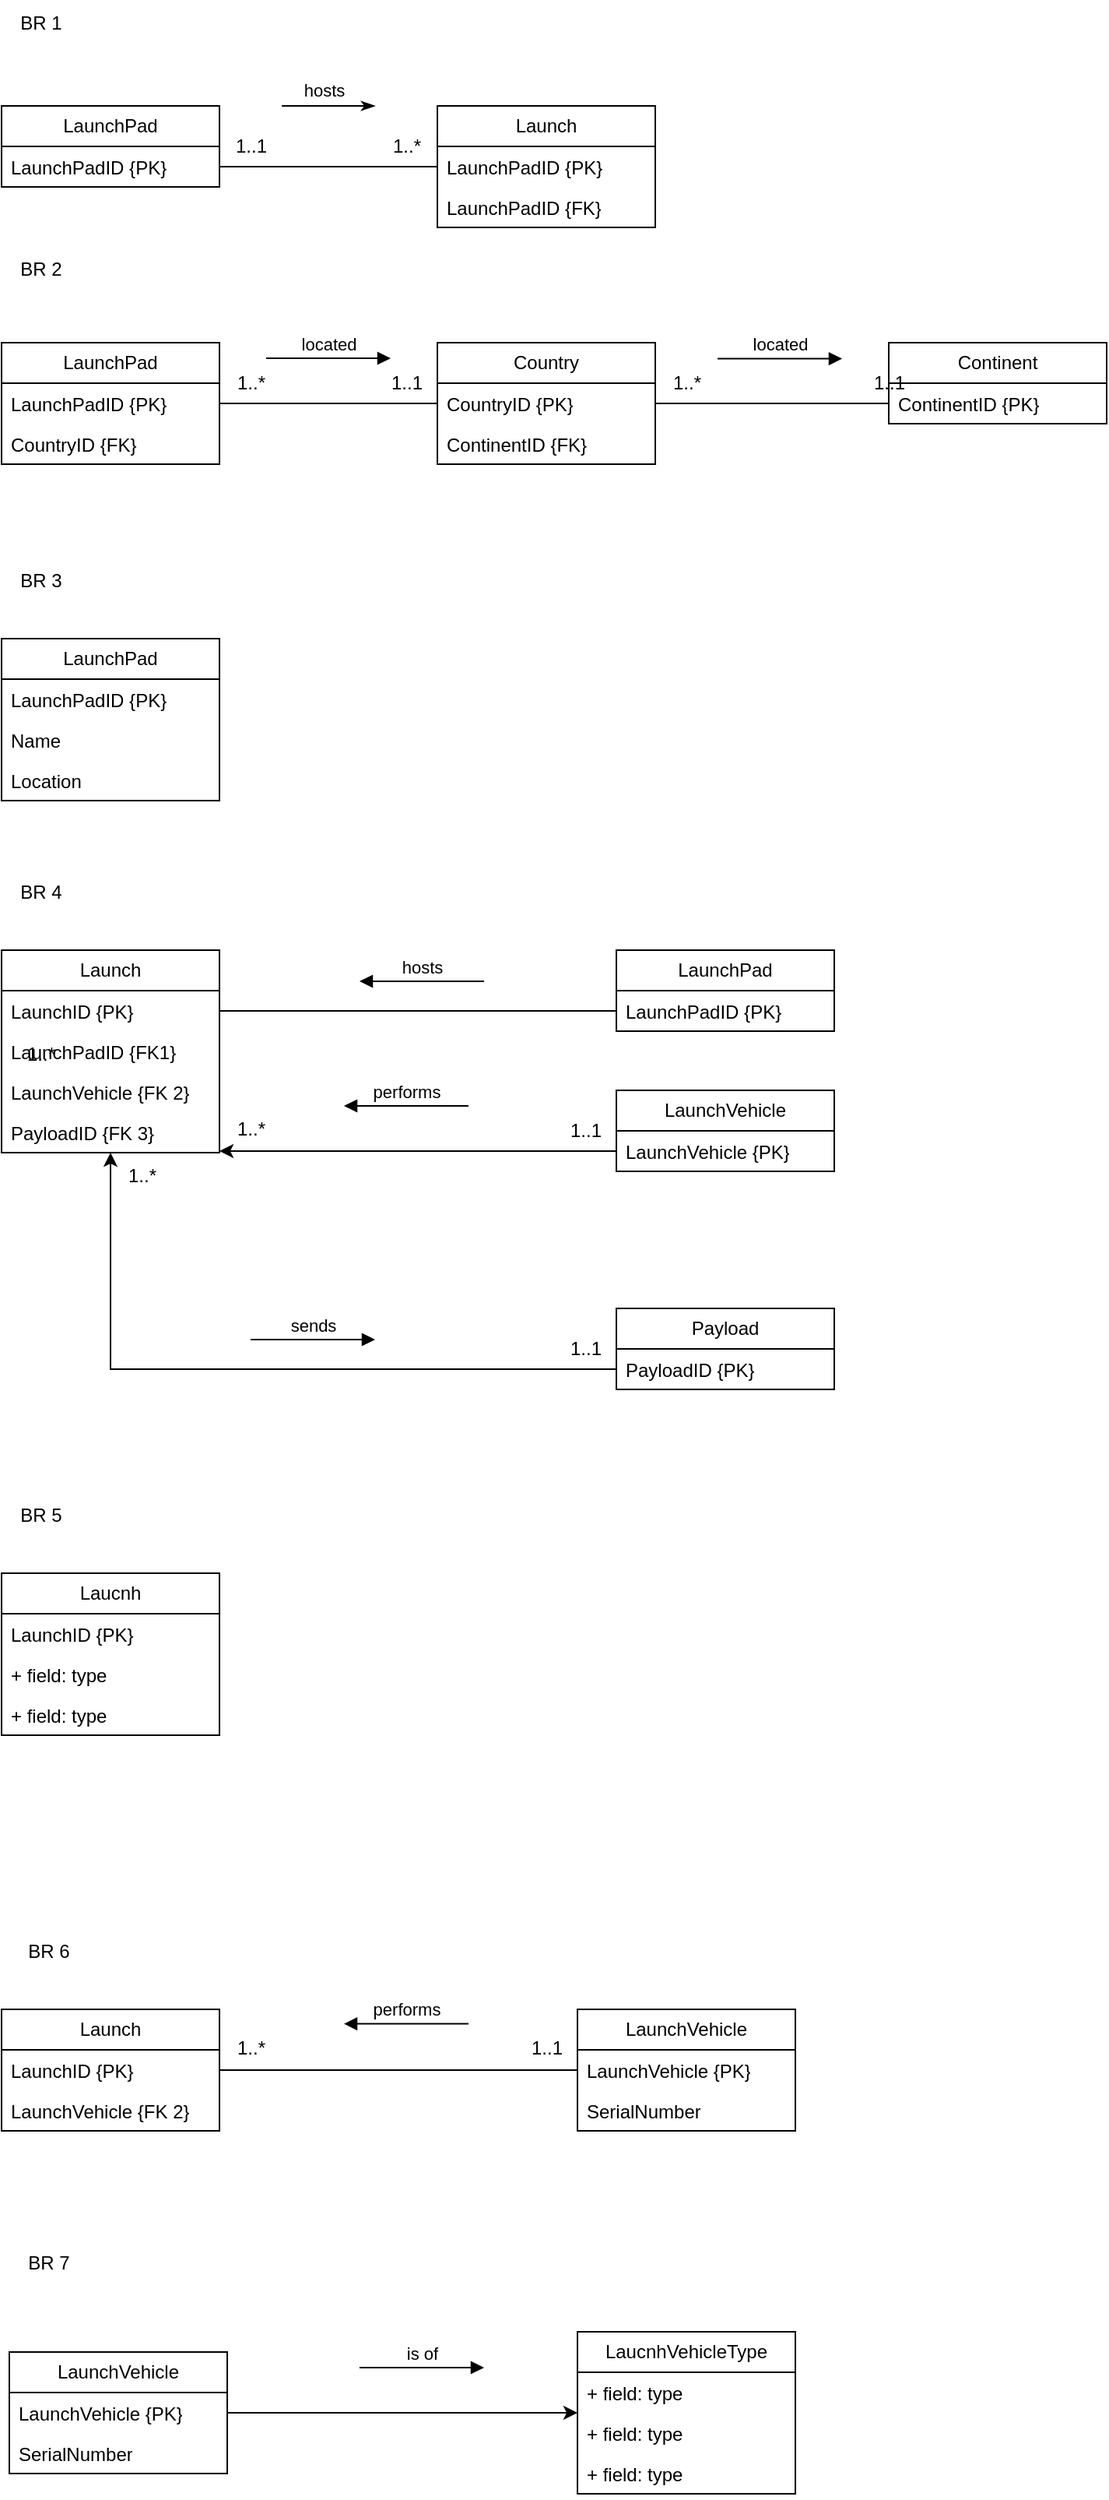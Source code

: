 <mxfile version="24.0.4" type="github">
  <diagram name="Page-1" id="8Xbiz-6GfpVA36QtU5hT">
    <mxGraphModel dx="956" dy="547" grid="1" gridSize="10" guides="1" tooltips="1" connect="1" arrows="1" fold="1" page="1" pageScale="1" pageWidth="850" pageHeight="1100" math="0" shadow="0">
      <root>
        <mxCell id="0" />
        <mxCell id="1" parent="0" />
        <mxCell id="dBbubRWkXQ-3RMF_5VP_-1" value="BR 1" style="text;html=1;align=center;verticalAlign=middle;resizable=0;points=[];autosize=1;strokeColor=none;fillColor=none;" parent="1" vertex="1">
          <mxGeometry x="30" y="20" width="50" height="30" as="geometry" />
        </mxCell>
        <mxCell id="dBbubRWkXQ-3RMF_5VP_-6" value="" style="html=1;rounded=0;endArrow=classicThin;endFill=1;strokeWidth=1;" parent="1" edge="1">
          <mxGeometry width="100" relative="1" as="geometry">
            <mxPoint x="210" y="88" as="sourcePoint" />
            <mxPoint x="270" y="88" as="targetPoint" />
          </mxGeometry>
        </mxCell>
        <mxCell id="dBbubRWkXQ-3RMF_5VP_-7" value="&lt;font style=&quot;font-size: 11px;&quot;&gt;hosts&lt;/font&gt;" style="edgeLabel;html=1;align=center;verticalAlign=middle;resizable=0;points=[];" parent="dBbubRWkXQ-3RMF_5VP_-6" vertex="1" connectable="0">
          <mxGeometry x="-0.095" y="1" relative="1" as="geometry">
            <mxPoint y="-9" as="offset" />
          </mxGeometry>
        </mxCell>
        <mxCell id="DMOndj1VqyQi7XnKbI_9-3" value="LaunchPad" style="swimlane;fontStyle=0;childLayout=stackLayout;horizontal=1;startSize=26;fillColor=none;horizontalStack=0;resizeParent=1;resizeParentMax=0;resizeLast=0;collapsible=1;marginBottom=0;whiteSpace=wrap;html=1;" vertex="1" parent="1">
          <mxGeometry x="30" y="88" width="140" height="52" as="geometry" />
        </mxCell>
        <mxCell id="DMOndj1VqyQi7XnKbI_9-4" value="&lt;span style=&quot;text-align: center; text-wrap: nowrap;&quot;&gt;LaunchPadID {PK}&lt;/span&gt;" style="text;strokeColor=none;fillColor=none;align=left;verticalAlign=top;spacingLeft=4;spacingRight=4;overflow=hidden;rotatable=0;points=[[0,0.5],[1,0.5]];portConstraint=eastwest;whiteSpace=wrap;html=1;" vertex="1" parent="DMOndj1VqyQi7XnKbI_9-3">
          <mxGeometry y="26" width="140" height="26" as="geometry" />
        </mxCell>
        <mxCell id="DMOndj1VqyQi7XnKbI_9-9" value="Launch" style="swimlane;fontStyle=0;childLayout=stackLayout;horizontal=1;startSize=26;fillColor=none;horizontalStack=0;resizeParent=1;resizeParentMax=0;resizeLast=0;collapsible=1;marginBottom=0;whiteSpace=wrap;html=1;" vertex="1" parent="1">
          <mxGeometry x="310" y="88" width="140" height="78" as="geometry" />
        </mxCell>
        <mxCell id="DMOndj1VqyQi7XnKbI_9-10" value="&lt;span style=&quot;text-align: center; text-wrap: nowrap;&quot;&gt;LaunchPadID {PK}&lt;/span&gt;" style="text;strokeColor=none;fillColor=none;align=left;verticalAlign=top;spacingLeft=4;spacingRight=4;overflow=hidden;rotatable=0;points=[[0,0.5],[1,0.5]];portConstraint=eastwest;whiteSpace=wrap;html=1;" vertex="1" parent="DMOndj1VqyQi7XnKbI_9-9">
          <mxGeometry y="26" width="140" height="26" as="geometry" />
        </mxCell>
        <mxCell id="DMOndj1VqyQi7XnKbI_9-14" value="&lt;span style=&quot;text-align: center; text-wrap: nowrap;&quot;&gt;LaunchPadID {FK}&lt;/span&gt;" style="text;strokeColor=none;fillColor=none;align=left;verticalAlign=top;spacingLeft=4;spacingRight=4;overflow=hidden;rotatable=0;points=[[0,0.5],[1,0.5]];portConstraint=eastwest;whiteSpace=wrap;html=1;" vertex="1" parent="DMOndj1VqyQi7XnKbI_9-9">
          <mxGeometry y="52" width="140" height="26" as="geometry" />
        </mxCell>
        <mxCell id="DMOndj1VqyQi7XnKbI_9-15" value="LaunchPad" style="swimlane;fontStyle=0;childLayout=stackLayout;horizontal=1;startSize=26;fillColor=none;horizontalStack=0;resizeParent=1;resizeParentMax=0;resizeLast=0;collapsible=1;marginBottom=0;whiteSpace=wrap;html=1;" vertex="1" parent="1">
          <mxGeometry x="30" y="240" width="140" height="78" as="geometry" />
        </mxCell>
        <mxCell id="DMOndj1VqyQi7XnKbI_9-16" value="LaunchPadID {PK}" style="text;strokeColor=none;fillColor=none;align=left;verticalAlign=top;spacingLeft=4;spacingRight=4;overflow=hidden;rotatable=0;points=[[0,0.5],[1,0.5]];portConstraint=eastwest;whiteSpace=wrap;html=1;" vertex="1" parent="DMOndj1VqyQi7XnKbI_9-15">
          <mxGeometry y="26" width="140" height="26" as="geometry" />
        </mxCell>
        <mxCell id="DMOndj1VqyQi7XnKbI_9-34" value="CountryID {FK}" style="text;strokeColor=none;fillColor=none;align=left;verticalAlign=top;spacingLeft=4;spacingRight=4;overflow=hidden;rotatable=0;points=[[0,0.5],[1,0.5]];portConstraint=eastwest;whiteSpace=wrap;html=1;" vertex="1" parent="DMOndj1VqyQi7XnKbI_9-15">
          <mxGeometry y="52" width="140" height="26" as="geometry" />
        </mxCell>
        <mxCell id="DMOndj1VqyQi7XnKbI_9-19" value="BR 2" style="text;html=1;align=center;verticalAlign=middle;resizable=0;points=[];autosize=1;strokeColor=none;fillColor=none;" vertex="1" parent="1">
          <mxGeometry x="30" y="178" width="50" height="30" as="geometry" />
        </mxCell>
        <mxCell id="DMOndj1VqyQi7XnKbI_9-20" value="Country" style="swimlane;fontStyle=0;childLayout=stackLayout;horizontal=1;startSize=26;fillColor=none;horizontalStack=0;resizeParent=1;resizeParentMax=0;resizeLast=0;collapsible=1;marginBottom=0;whiteSpace=wrap;html=1;" vertex="1" parent="1">
          <mxGeometry x="310" y="240" width="140" height="78" as="geometry" />
        </mxCell>
        <mxCell id="DMOndj1VqyQi7XnKbI_9-21" value="CountryID {PK}" style="text;strokeColor=none;fillColor=none;align=left;verticalAlign=top;spacingLeft=4;spacingRight=4;overflow=hidden;rotatable=0;points=[[0,0.5],[1,0.5]];portConstraint=eastwest;whiteSpace=wrap;html=1;" vertex="1" parent="DMOndj1VqyQi7XnKbI_9-20">
          <mxGeometry y="26" width="140" height="26" as="geometry" />
        </mxCell>
        <mxCell id="DMOndj1VqyQi7XnKbI_9-35" value="ContinentID {FK}" style="text;strokeColor=none;fillColor=none;align=left;verticalAlign=top;spacingLeft=4;spacingRight=4;overflow=hidden;rotatable=0;points=[[0,0.5],[1,0.5]];portConstraint=eastwest;whiteSpace=wrap;html=1;" vertex="1" parent="DMOndj1VqyQi7XnKbI_9-20">
          <mxGeometry y="52" width="140" height="26" as="geometry" />
        </mxCell>
        <mxCell id="DMOndj1VqyQi7XnKbI_9-24" value="Continent" style="swimlane;fontStyle=0;childLayout=stackLayout;horizontal=1;startSize=26;fillColor=none;horizontalStack=0;resizeParent=1;resizeParentMax=0;resizeLast=0;collapsible=1;marginBottom=0;whiteSpace=wrap;html=1;" vertex="1" parent="1">
          <mxGeometry x="600" y="240" width="140" height="52" as="geometry" />
        </mxCell>
        <mxCell id="DMOndj1VqyQi7XnKbI_9-25" value="ContinentID {PK}" style="text;strokeColor=none;fillColor=none;align=left;verticalAlign=top;spacingLeft=4;spacingRight=4;overflow=hidden;rotatable=0;points=[[0,0.5],[1,0.5]];portConstraint=eastwest;whiteSpace=wrap;html=1;" vertex="1" parent="DMOndj1VqyQi7XnKbI_9-24">
          <mxGeometry y="26" width="140" height="26" as="geometry" />
        </mxCell>
        <mxCell id="DMOndj1VqyQi7XnKbI_9-28" value="located" style="html=1;verticalAlign=bottom;endArrow=block;curved=0;rounded=0;" edge="1" parent="1">
          <mxGeometry width="80" relative="1" as="geometry">
            <mxPoint x="200" y="250" as="sourcePoint" />
            <mxPoint x="280" y="250" as="targetPoint" />
          </mxGeometry>
        </mxCell>
        <mxCell id="DMOndj1VqyQi7XnKbI_9-29" value="located" style="html=1;verticalAlign=bottom;endArrow=block;curved=0;rounded=0;" edge="1" parent="1">
          <mxGeometry width="80" relative="1" as="geometry">
            <mxPoint x="490" y="250.31" as="sourcePoint" />
            <mxPoint x="570" y="250.31" as="targetPoint" />
          </mxGeometry>
        </mxCell>
        <mxCell id="DMOndj1VqyQi7XnKbI_9-31" style="edgeStyle=orthogonalEdgeStyle;rounded=0;orthogonalLoop=1;jettySize=auto;html=1;entryX=0;entryY=0.5;entryDx=0;entryDy=0;endArrow=none;endFill=0;" edge="1" parent="1" source="DMOndj1VqyQi7XnKbI_9-4" target="DMOndj1VqyQi7XnKbI_9-10">
          <mxGeometry relative="1" as="geometry" />
        </mxCell>
        <mxCell id="DMOndj1VqyQi7XnKbI_9-32" value="1..1" style="text;html=1;align=center;verticalAlign=middle;resizable=0;points=[];autosize=1;strokeColor=none;fillColor=none;" vertex="1" parent="1">
          <mxGeometry x="170" y="99" width="40" height="30" as="geometry" />
        </mxCell>
        <mxCell id="DMOndj1VqyQi7XnKbI_9-33" value="1..*" style="text;html=1;align=center;verticalAlign=middle;resizable=0;points=[];autosize=1;strokeColor=none;fillColor=none;" vertex="1" parent="1">
          <mxGeometry x="270" y="99" width="40" height="30" as="geometry" />
        </mxCell>
        <mxCell id="DMOndj1VqyQi7XnKbI_9-36" style="edgeStyle=orthogonalEdgeStyle;rounded=0;orthogonalLoop=1;jettySize=auto;html=1;entryX=0;entryY=0.5;entryDx=0;entryDy=0;endArrow=none;endFill=0;" edge="1" parent="1" source="DMOndj1VqyQi7XnKbI_9-16" target="DMOndj1VqyQi7XnKbI_9-21">
          <mxGeometry relative="1" as="geometry" />
        </mxCell>
        <mxCell id="DMOndj1VqyQi7XnKbI_9-37" style="edgeStyle=orthogonalEdgeStyle;rounded=0;orthogonalLoop=1;jettySize=auto;html=1;endArrow=none;endFill=0;" edge="1" parent="1" source="DMOndj1VqyQi7XnKbI_9-21" target="DMOndj1VqyQi7XnKbI_9-25">
          <mxGeometry relative="1" as="geometry" />
        </mxCell>
        <mxCell id="DMOndj1VqyQi7XnKbI_9-39" value="BR 3" style="text;html=1;align=center;verticalAlign=middle;resizable=0;points=[];autosize=1;strokeColor=none;fillColor=none;" vertex="1" parent="1">
          <mxGeometry x="30" y="378" width="50" height="30" as="geometry" />
        </mxCell>
        <mxCell id="DMOndj1VqyQi7XnKbI_9-40" value="LaunchPad" style="swimlane;fontStyle=0;childLayout=stackLayout;horizontal=1;startSize=26;fillColor=none;horizontalStack=0;resizeParent=1;resizeParentMax=0;resizeLast=0;collapsible=1;marginBottom=0;whiteSpace=wrap;html=1;" vertex="1" parent="1">
          <mxGeometry x="30" y="430" width="140" height="104" as="geometry" />
        </mxCell>
        <mxCell id="DMOndj1VqyQi7XnKbI_9-41" value="LaunchPadID {PK}" style="text;strokeColor=none;fillColor=none;align=left;verticalAlign=top;spacingLeft=4;spacingRight=4;overflow=hidden;rotatable=0;points=[[0,0.5],[1,0.5]];portConstraint=eastwest;whiteSpace=wrap;html=1;" vertex="1" parent="DMOndj1VqyQi7XnKbI_9-40">
          <mxGeometry y="26" width="140" height="26" as="geometry" />
        </mxCell>
        <mxCell id="DMOndj1VqyQi7XnKbI_9-42" value="Name" style="text;strokeColor=none;fillColor=none;align=left;verticalAlign=top;spacingLeft=4;spacingRight=4;overflow=hidden;rotatable=0;points=[[0,0.5],[1,0.5]];portConstraint=eastwest;whiteSpace=wrap;html=1;" vertex="1" parent="DMOndj1VqyQi7XnKbI_9-40">
          <mxGeometry y="52" width="140" height="26" as="geometry" />
        </mxCell>
        <mxCell id="DMOndj1VqyQi7XnKbI_9-43" value="Location" style="text;strokeColor=none;fillColor=none;align=left;verticalAlign=top;spacingLeft=4;spacingRight=4;overflow=hidden;rotatable=0;points=[[0,0.5],[1,0.5]];portConstraint=eastwest;whiteSpace=wrap;html=1;" vertex="1" parent="DMOndj1VqyQi7XnKbI_9-40">
          <mxGeometry y="78" width="140" height="26" as="geometry" />
        </mxCell>
        <mxCell id="DMOndj1VqyQi7XnKbI_9-44" value="1..*" style="text;html=1;align=center;verticalAlign=middle;resizable=0;points=[];autosize=1;strokeColor=none;fillColor=none;" vertex="1" parent="1">
          <mxGeometry x="170" y="251" width="40" height="30" as="geometry" />
        </mxCell>
        <mxCell id="DMOndj1VqyQi7XnKbI_9-45" value="1..1" style="text;html=1;align=center;verticalAlign=middle;resizable=0;points=[];autosize=1;strokeColor=none;fillColor=none;" vertex="1" parent="1">
          <mxGeometry x="270" y="251" width="40" height="30" as="geometry" />
        </mxCell>
        <mxCell id="DMOndj1VqyQi7XnKbI_9-46" value="1..*" style="text;html=1;align=center;verticalAlign=middle;resizable=0;points=[];autosize=1;strokeColor=none;fillColor=none;" vertex="1" parent="1">
          <mxGeometry x="450" y="251" width="40" height="30" as="geometry" />
        </mxCell>
        <mxCell id="DMOndj1VqyQi7XnKbI_9-47" value="1..1" style="text;html=1;align=center;verticalAlign=middle;resizable=0;points=[];autosize=1;strokeColor=none;fillColor=none;" vertex="1" parent="1">
          <mxGeometry x="580" y="251" width="40" height="30" as="geometry" />
        </mxCell>
        <mxCell id="DMOndj1VqyQi7XnKbI_9-48" value="BR 4" style="text;html=1;align=center;verticalAlign=middle;resizable=0;points=[];autosize=1;strokeColor=none;fillColor=none;" vertex="1" parent="1">
          <mxGeometry x="30" y="578" width="50" height="30" as="geometry" />
        </mxCell>
        <mxCell id="DMOndj1VqyQi7XnKbI_9-49" value="Launch" style="swimlane;fontStyle=0;childLayout=stackLayout;horizontal=1;startSize=26;fillColor=none;horizontalStack=0;resizeParent=1;resizeParentMax=0;resizeLast=0;collapsible=1;marginBottom=0;whiteSpace=wrap;html=1;" vertex="1" parent="1">
          <mxGeometry x="30" y="630" width="140" height="130" as="geometry" />
        </mxCell>
        <mxCell id="DMOndj1VqyQi7XnKbI_9-50" value="LaunchID {PK}" style="text;strokeColor=none;fillColor=none;align=left;verticalAlign=top;spacingLeft=4;spacingRight=4;overflow=hidden;rotatable=0;points=[[0,0.5],[1,0.5]];portConstraint=eastwest;whiteSpace=wrap;html=1;" vertex="1" parent="DMOndj1VqyQi7XnKbI_9-49">
          <mxGeometry y="26" width="140" height="26" as="geometry" />
        </mxCell>
        <mxCell id="DMOndj1VqyQi7XnKbI_9-75" value="LaunchPadID {FK1}" style="text;strokeColor=none;fillColor=none;align=left;verticalAlign=top;spacingLeft=4;spacingRight=4;overflow=hidden;rotatable=0;points=[[0,0.5],[1,0.5]];portConstraint=eastwest;whiteSpace=wrap;html=1;" vertex="1" parent="DMOndj1VqyQi7XnKbI_9-49">
          <mxGeometry y="52" width="140" height="26" as="geometry" />
        </mxCell>
        <mxCell id="DMOndj1VqyQi7XnKbI_9-79" value="LaunchVehicle {FK 2}" style="text;strokeColor=none;fillColor=none;align=left;verticalAlign=top;spacingLeft=4;spacingRight=4;overflow=hidden;rotatable=0;points=[[0,0.5],[1,0.5]];portConstraint=eastwest;whiteSpace=wrap;html=1;" vertex="1" parent="DMOndj1VqyQi7XnKbI_9-49">
          <mxGeometry y="78" width="140" height="26" as="geometry" />
        </mxCell>
        <mxCell id="DMOndj1VqyQi7XnKbI_9-80" value="PayloadID {FK 3}" style="text;strokeColor=none;fillColor=none;align=left;verticalAlign=top;spacingLeft=4;spacingRight=4;overflow=hidden;rotatable=0;points=[[0,0.5],[1,0.5]];portConstraint=eastwest;whiteSpace=wrap;html=1;" vertex="1" parent="DMOndj1VqyQi7XnKbI_9-49">
          <mxGeometry y="104" width="140" height="26" as="geometry" />
        </mxCell>
        <mxCell id="DMOndj1VqyQi7XnKbI_9-53" value="LaunchVehicle" style="swimlane;fontStyle=0;childLayout=stackLayout;horizontal=1;startSize=26;fillColor=none;horizontalStack=0;resizeParent=1;resizeParentMax=0;resizeLast=0;collapsible=1;marginBottom=0;whiteSpace=wrap;html=1;" vertex="1" parent="1">
          <mxGeometry x="425" y="720" width="140" height="52" as="geometry" />
        </mxCell>
        <mxCell id="DMOndj1VqyQi7XnKbI_9-54" value="LaunchVehicle {PK}" style="text;strokeColor=none;fillColor=none;align=left;verticalAlign=top;spacingLeft=4;spacingRight=4;overflow=hidden;rotatable=0;points=[[0,0.5],[1,0.5]];portConstraint=eastwest;whiteSpace=wrap;html=1;" vertex="1" parent="DMOndj1VqyQi7XnKbI_9-53">
          <mxGeometry y="26" width="140" height="26" as="geometry" />
        </mxCell>
        <mxCell id="DMOndj1VqyQi7XnKbI_9-57" value="Payload" style="swimlane;fontStyle=0;childLayout=stackLayout;horizontal=1;startSize=26;fillColor=none;horizontalStack=0;resizeParent=1;resizeParentMax=0;resizeLast=0;collapsible=1;marginBottom=0;whiteSpace=wrap;html=1;" vertex="1" parent="1">
          <mxGeometry x="425" y="860" width="140" height="52" as="geometry" />
        </mxCell>
        <mxCell id="DMOndj1VqyQi7XnKbI_9-58" value="PayloadID {PK}" style="text;strokeColor=none;fillColor=none;align=left;verticalAlign=top;spacingLeft=4;spacingRight=4;overflow=hidden;rotatable=0;points=[[0,0.5],[1,0.5]];portConstraint=eastwest;whiteSpace=wrap;html=1;" vertex="1" parent="DMOndj1VqyQi7XnKbI_9-57">
          <mxGeometry y="26" width="140" height="26" as="geometry" />
        </mxCell>
        <mxCell id="DMOndj1VqyQi7XnKbI_9-61" value="LaunchPad" style="swimlane;fontStyle=0;childLayout=stackLayout;horizontal=1;startSize=26;fillColor=none;horizontalStack=0;resizeParent=1;resizeParentMax=0;resizeLast=0;collapsible=1;marginBottom=0;whiteSpace=wrap;html=1;" vertex="1" parent="1">
          <mxGeometry x="425" y="630" width="140" height="52" as="geometry" />
        </mxCell>
        <mxCell id="DMOndj1VqyQi7XnKbI_9-62" value="LaunchPadID {PK}" style="text;strokeColor=none;fillColor=none;align=left;verticalAlign=top;spacingLeft=4;spacingRight=4;overflow=hidden;rotatable=0;points=[[0,0.5],[1,0.5]];portConstraint=eastwest;whiteSpace=wrap;html=1;" vertex="1" parent="DMOndj1VqyQi7XnKbI_9-61">
          <mxGeometry y="26" width="140" height="26" as="geometry" />
        </mxCell>
        <mxCell id="DMOndj1VqyQi7XnKbI_9-65" style="edgeStyle=orthogonalEdgeStyle;rounded=0;orthogonalLoop=1;jettySize=auto;html=1;entryX=0;entryY=0.5;entryDx=0;entryDy=0;endArrow=none;endFill=0;" edge="1" parent="1" source="DMOndj1VqyQi7XnKbI_9-50" target="DMOndj1VqyQi7XnKbI_9-62">
          <mxGeometry relative="1" as="geometry" />
        </mxCell>
        <mxCell id="DMOndj1VqyQi7XnKbI_9-66" value="performs" style="html=1;verticalAlign=bottom;endArrow=block;curved=0;rounded=0;" edge="1" parent="1">
          <mxGeometry width="80" relative="1" as="geometry">
            <mxPoint x="330" y="730" as="sourcePoint" />
            <mxPoint x="250" y="730" as="targetPoint" />
          </mxGeometry>
        </mxCell>
        <mxCell id="DMOndj1VqyQi7XnKbI_9-70" value="1..1" style="text;html=1;align=center;verticalAlign=middle;resizable=0;points=[];autosize=1;strokeColor=none;fillColor=none;" vertex="1" parent="1">
          <mxGeometry x="385" y="731" width="40" height="30" as="geometry" />
        </mxCell>
        <mxCell id="DMOndj1VqyQi7XnKbI_9-71" value="1..*" style="text;html=1;align=center;verticalAlign=middle;resizable=0;points=[];autosize=1;strokeColor=none;fillColor=none;" vertex="1" parent="1">
          <mxGeometry x="170" y="730" width="40" height="30" as="geometry" />
        </mxCell>
        <mxCell id="DMOndj1VqyQi7XnKbI_9-72" value="sends" style="html=1;verticalAlign=bottom;endArrow=block;curved=0;rounded=0;" edge="1" parent="1">
          <mxGeometry width="80" relative="1" as="geometry">
            <mxPoint x="190" y="880" as="sourcePoint" />
            <mxPoint x="270" y="880" as="targetPoint" />
          </mxGeometry>
        </mxCell>
        <mxCell id="DMOndj1VqyQi7XnKbI_9-73" value="1..1" style="text;html=1;align=center;verticalAlign=middle;resizable=0;points=[];autosize=1;strokeColor=none;fillColor=none;" vertex="1" parent="1">
          <mxGeometry x="385" y="871" width="40" height="30" as="geometry" />
        </mxCell>
        <mxCell id="DMOndj1VqyQi7XnKbI_9-74" value="1..*" style="text;html=1;align=center;verticalAlign=middle;resizable=0;points=[];autosize=1;strokeColor=none;fillColor=none;" vertex="1" parent="1">
          <mxGeometry x="35" y="682" width="40" height="30" as="geometry" />
        </mxCell>
        <mxCell id="DMOndj1VqyQi7XnKbI_9-81" style="edgeStyle=orthogonalEdgeStyle;rounded=0;orthogonalLoop=1;jettySize=auto;html=1;" edge="1" parent="1" source="DMOndj1VqyQi7XnKbI_9-54" target="DMOndj1VqyQi7XnKbI_9-49">
          <mxGeometry relative="1" as="geometry">
            <Array as="points">
              <mxPoint x="240" y="759" />
              <mxPoint x="240" y="759" />
            </Array>
          </mxGeometry>
        </mxCell>
        <mxCell id="DMOndj1VqyQi7XnKbI_9-82" style="edgeStyle=orthogonalEdgeStyle;rounded=0;orthogonalLoop=1;jettySize=auto;html=1;" edge="1" parent="1" source="DMOndj1VqyQi7XnKbI_9-58" target="DMOndj1VqyQi7XnKbI_9-49">
          <mxGeometry relative="1" as="geometry" />
        </mxCell>
        <mxCell id="DMOndj1VqyQi7XnKbI_9-83" value="1..*" style="text;html=1;align=center;verticalAlign=middle;resizable=0;points=[];autosize=1;strokeColor=none;fillColor=none;" vertex="1" parent="1">
          <mxGeometry x="100" y="760" width="40" height="30" as="geometry" />
        </mxCell>
        <mxCell id="DMOndj1VqyQi7XnKbI_9-84" value="BR 5" style="text;html=1;align=center;verticalAlign=middle;resizable=0;points=[];autosize=1;strokeColor=none;fillColor=none;" vertex="1" parent="1">
          <mxGeometry x="30" y="978" width="50" height="30" as="geometry" />
        </mxCell>
        <mxCell id="DMOndj1VqyQi7XnKbI_9-85" value="Laucnh" style="swimlane;fontStyle=0;childLayout=stackLayout;horizontal=1;startSize=26;fillColor=none;horizontalStack=0;resizeParent=1;resizeParentMax=0;resizeLast=0;collapsible=1;marginBottom=0;whiteSpace=wrap;html=1;" vertex="1" parent="1">
          <mxGeometry x="30" y="1030" width="140" height="104" as="geometry" />
        </mxCell>
        <mxCell id="DMOndj1VqyQi7XnKbI_9-86" value="LaunchID {PK}" style="text;strokeColor=none;fillColor=none;align=left;verticalAlign=top;spacingLeft=4;spacingRight=4;overflow=hidden;rotatable=0;points=[[0,0.5],[1,0.5]];portConstraint=eastwest;whiteSpace=wrap;html=1;" vertex="1" parent="DMOndj1VqyQi7XnKbI_9-85">
          <mxGeometry y="26" width="140" height="26" as="geometry" />
        </mxCell>
        <mxCell id="DMOndj1VqyQi7XnKbI_9-87" value="+ field: type" style="text;strokeColor=none;fillColor=none;align=left;verticalAlign=top;spacingLeft=4;spacingRight=4;overflow=hidden;rotatable=0;points=[[0,0.5],[1,0.5]];portConstraint=eastwest;whiteSpace=wrap;html=1;" vertex="1" parent="DMOndj1VqyQi7XnKbI_9-85">
          <mxGeometry y="52" width="140" height="26" as="geometry" />
        </mxCell>
        <mxCell id="DMOndj1VqyQi7XnKbI_9-88" value="+ field: type" style="text;strokeColor=none;fillColor=none;align=left;verticalAlign=top;spacingLeft=4;spacingRight=4;overflow=hidden;rotatable=0;points=[[0,0.5],[1,0.5]];portConstraint=eastwest;whiteSpace=wrap;html=1;" vertex="1" parent="DMOndj1VqyQi7XnKbI_9-85">
          <mxGeometry y="78" width="140" height="26" as="geometry" />
        </mxCell>
        <mxCell id="DMOndj1VqyQi7XnKbI_9-89" value="hosts" style="html=1;verticalAlign=bottom;endArrow=block;curved=0;rounded=0;" edge="1" parent="1">
          <mxGeometry width="80" relative="1" as="geometry">
            <mxPoint x="340" y="650" as="sourcePoint" />
            <mxPoint x="260" y="650" as="targetPoint" />
          </mxGeometry>
        </mxCell>
        <mxCell id="DMOndj1VqyQi7XnKbI_9-90" value="BR 6" style="text;html=1;align=center;verticalAlign=middle;resizable=0;points=[];autosize=1;strokeColor=none;fillColor=none;" vertex="1" parent="1">
          <mxGeometry x="35" y="1258" width="50" height="30" as="geometry" />
        </mxCell>
        <mxCell id="DMOndj1VqyQi7XnKbI_9-91" value="Launch" style="swimlane;fontStyle=0;childLayout=stackLayout;horizontal=1;startSize=26;fillColor=none;horizontalStack=0;resizeParent=1;resizeParentMax=0;resizeLast=0;collapsible=1;marginBottom=0;whiteSpace=wrap;html=1;" vertex="1" parent="1">
          <mxGeometry x="30" y="1310" width="140" height="78" as="geometry" />
        </mxCell>
        <mxCell id="DMOndj1VqyQi7XnKbI_9-92" value="LaunchID {PK}" style="text;strokeColor=none;fillColor=none;align=left;verticalAlign=top;spacingLeft=4;spacingRight=4;overflow=hidden;rotatable=0;points=[[0,0.5],[1,0.5]];portConstraint=eastwest;whiteSpace=wrap;html=1;" vertex="1" parent="DMOndj1VqyQi7XnKbI_9-91">
          <mxGeometry y="26" width="140" height="26" as="geometry" />
        </mxCell>
        <mxCell id="DMOndj1VqyQi7XnKbI_9-94" value="LaunchVehicle {FK 2}" style="text;strokeColor=none;fillColor=none;align=left;verticalAlign=top;spacingLeft=4;spacingRight=4;overflow=hidden;rotatable=0;points=[[0,0.5],[1,0.5]];portConstraint=eastwest;whiteSpace=wrap;html=1;" vertex="1" parent="DMOndj1VqyQi7XnKbI_9-91">
          <mxGeometry y="52" width="140" height="26" as="geometry" />
        </mxCell>
        <mxCell id="DMOndj1VqyQi7XnKbI_9-98" style="edgeStyle=orthogonalEdgeStyle;rounded=0;orthogonalLoop=1;jettySize=auto;html=1;endArrow=none;endFill=0;" edge="1" parent="1" source="DMOndj1VqyQi7XnKbI_9-96" target="DMOndj1VqyQi7XnKbI_9-91">
          <mxGeometry relative="1" as="geometry" />
        </mxCell>
        <mxCell id="DMOndj1VqyQi7XnKbI_9-96" value="LaunchVehicle" style="swimlane;fontStyle=0;childLayout=stackLayout;horizontal=1;startSize=26;fillColor=none;horizontalStack=0;resizeParent=1;resizeParentMax=0;resizeLast=0;collapsible=1;marginBottom=0;whiteSpace=wrap;html=1;" vertex="1" parent="1">
          <mxGeometry x="400" y="1310" width="140" height="78" as="geometry" />
        </mxCell>
        <mxCell id="DMOndj1VqyQi7XnKbI_9-97" value="LaunchVehicle {PK}" style="text;strokeColor=none;fillColor=none;align=left;verticalAlign=top;spacingLeft=4;spacingRight=4;overflow=hidden;rotatable=0;points=[[0,0.5],[1,0.5]];portConstraint=eastwest;whiteSpace=wrap;html=1;" vertex="1" parent="DMOndj1VqyQi7XnKbI_9-96">
          <mxGeometry y="26" width="140" height="26" as="geometry" />
        </mxCell>
        <mxCell id="DMOndj1VqyQi7XnKbI_9-99" value="SerialNumber" style="text;strokeColor=none;fillColor=none;align=left;verticalAlign=top;spacingLeft=4;spacingRight=4;overflow=hidden;rotatable=0;points=[[0,0.5],[1,0.5]];portConstraint=eastwest;whiteSpace=wrap;html=1;" vertex="1" parent="DMOndj1VqyQi7XnKbI_9-96">
          <mxGeometry y="52" width="140" height="26" as="geometry" />
        </mxCell>
        <mxCell id="DMOndj1VqyQi7XnKbI_9-100" value="performs" style="html=1;verticalAlign=bottom;endArrow=block;curved=0;rounded=0;" edge="1" parent="1">
          <mxGeometry width="80" relative="1" as="geometry">
            <mxPoint x="330" y="1319.31" as="sourcePoint" />
            <mxPoint x="250" y="1319.31" as="targetPoint" />
          </mxGeometry>
        </mxCell>
        <mxCell id="DMOndj1VqyQi7XnKbI_9-101" value="1..1" style="text;html=1;align=center;verticalAlign=middle;resizable=0;points=[];autosize=1;strokeColor=none;fillColor=none;" vertex="1" parent="1">
          <mxGeometry x="360" y="1320" width="40" height="30" as="geometry" />
        </mxCell>
        <mxCell id="DMOndj1VqyQi7XnKbI_9-102" value="1..*" style="text;html=1;align=center;verticalAlign=middle;resizable=0;points=[];autosize=1;strokeColor=none;fillColor=none;" vertex="1" parent="1">
          <mxGeometry x="170" y="1320" width="40" height="30" as="geometry" />
        </mxCell>
        <mxCell id="DMOndj1VqyQi7XnKbI_9-103" value="BR 7" style="text;html=1;align=center;verticalAlign=middle;resizable=0;points=[];autosize=1;strokeColor=none;fillColor=none;" vertex="1" parent="1">
          <mxGeometry x="35" y="1458" width="50" height="30" as="geometry" />
        </mxCell>
        <mxCell id="DMOndj1VqyQi7XnKbI_9-116" value="LaunchVehicle" style="swimlane;fontStyle=0;childLayout=stackLayout;horizontal=1;startSize=26;fillColor=none;horizontalStack=0;resizeParent=1;resizeParentMax=0;resizeLast=0;collapsible=1;marginBottom=0;whiteSpace=wrap;html=1;" vertex="1" parent="1">
          <mxGeometry x="35" y="1530" width="140" height="78" as="geometry" />
        </mxCell>
        <mxCell id="DMOndj1VqyQi7XnKbI_9-117" value="LaunchVehicle {PK}" style="text;strokeColor=none;fillColor=none;align=left;verticalAlign=top;spacingLeft=4;spacingRight=4;overflow=hidden;rotatable=0;points=[[0,0.5],[1,0.5]];portConstraint=eastwest;whiteSpace=wrap;html=1;" vertex="1" parent="DMOndj1VqyQi7XnKbI_9-116">
          <mxGeometry y="26" width="140" height="26" as="geometry" />
        </mxCell>
        <mxCell id="DMOndj1VqyQi7XnKbI_9-118" value="SerialNumber" style="text;strokeColor=none;fillColor=none;align=left;verticalAlign=top;spacingLeft=4;spacingRight=4;overflow=hidden;rotatable=0;points=[[0,0.5],[1,0.5]];portConstraint=eastwest;whiteSpace=wrap;html=1;" vertex="1" parent="DMOndj1VqyQi7XnKbI_9-116">
          <mxGeometry y="52" width="140" height="26" as="geometry" />
        </mxCell>
        <mxCell id="DMOndj1VqyQi7XnKbI_9-122" value="LaucnhVehicleType" style="swimlane;fontStyle=0;childLayout=stackLayout;horizontal=1;startSize=26;fillColor=none;horizontalStack=0;resizeParent=1;resizeParentMax=0;resizeLast=0;collapsible=1;marginBottom=0;whiteSpace=wrap;html=1;" vertex="1" parent="1">
          <mxGeometry x="400" y="1517" width="140" height="104" as="geometry" />
        </mxCell>
        <mxCell id="DMOndj1VqyQi7XnKbI_9-123" value="+ field: type" style="text;strokeColor=none;fillColor=none;align=left;verticalAlign=top;spacingLeft=4;spacingRight=4;overflow=hidden;rotatable=0;points=[[0,0.5],[1,0.5]];portConstraint=eastwest;whiteSpace=wrap;html=1;" vertex="1" parent="DMOndj1VqyQi7XnKbI_9-122">
          <mxGeometry y="26" width="140" height="26" as="geometry" />
        </mxCell>
        <mxCell id="DMOndj1VqyQi7XnKbI_9-124" value="+ field: type" style="text;strokeColor=none;fillColor=none;align=left;verticalAlign=top;spacingLeft=4;spacingRight=4;overflow=hidden;rotatable=0;points=[[0,0.5],[1,0.5]];portConstraint=eastwest;whiteSpace=wrap;html=1;" vertex="1" parent="DMOndj1VqyQi7XnKbI_9-122">
          <mxGeometry y="52" width="140" height="26" as="geometry" />
        </mxCell>
        <mxCell id="DMOndj1VqyQi7XnKbI_9-125" value="+ field: type" style="text;strokeColor=none;fillColor=none;align=left;verticalAlign=top;spacingLeft=4;spacingRight=4;overflow=hidden;rotatable=0;points=[[0,0.5],[1,0.5]];portConstraint=eastwest;whiteSpace=wrap;html=1;" vertex="1" parent="DMOndj1VqyQi7XnKbI_9-122">
          <mxGeometry y="78" width="140" height="26" as="geometry" />
        </mxCell>
        <mxCell id="DMOndj1VqyQi7XnKbI_9-126" value="is of" style="html=1;verticalAlign=bottom;endArrow=block;curved=0;rounded=0;" edge="1" parent="1">
          <mxGeometry width="80" relative="1" as="geometry">
            <mxPoint x="260" y="1540" as="sourcePoint" />
            <mxPoint x="340" y="1540" as="targetPoint" />
          </mxGeometry>
        </mxCell>
        <mxCell id="DMOndj1VqyQi7XnKbI_9-127" style="edgeStyle=orthogonalEdgeStyle;rounded=0;orthogonalLoop=1;jettySize=auto;html=1;" edge="1" parent="1" source="DMOndj1VqyQi7XnKbI_9-117" target="DMOndj1VqyQi7XnKbI_9-122">
          <mxGeometry relative="1" as="geometry" />
        </mxCell>
      </root>
    </mxGraphModel>
  </diagram>
</mxfile>
